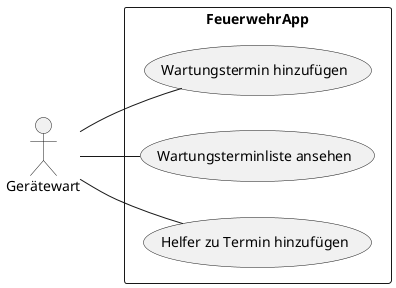 @startuml
left to right direction

actor "Gerätewart" as leader

rectangle FeuerwehrApp {
    usecase "Wartungstermin hinzufügen" as AddMaintenanceMeeting
    usecase "Wartungsterminliste ansehen" as ViewMaintenanceMeetings
    usecase "Helfer zu Termin hinzufügen" as AddHelperToMeeting
}

leader -- (AddMaintenanceMeeting)
leader -- (ViewMaintenanceMeetings)
leader -- (AddHelperToMeeting)

@enduml
